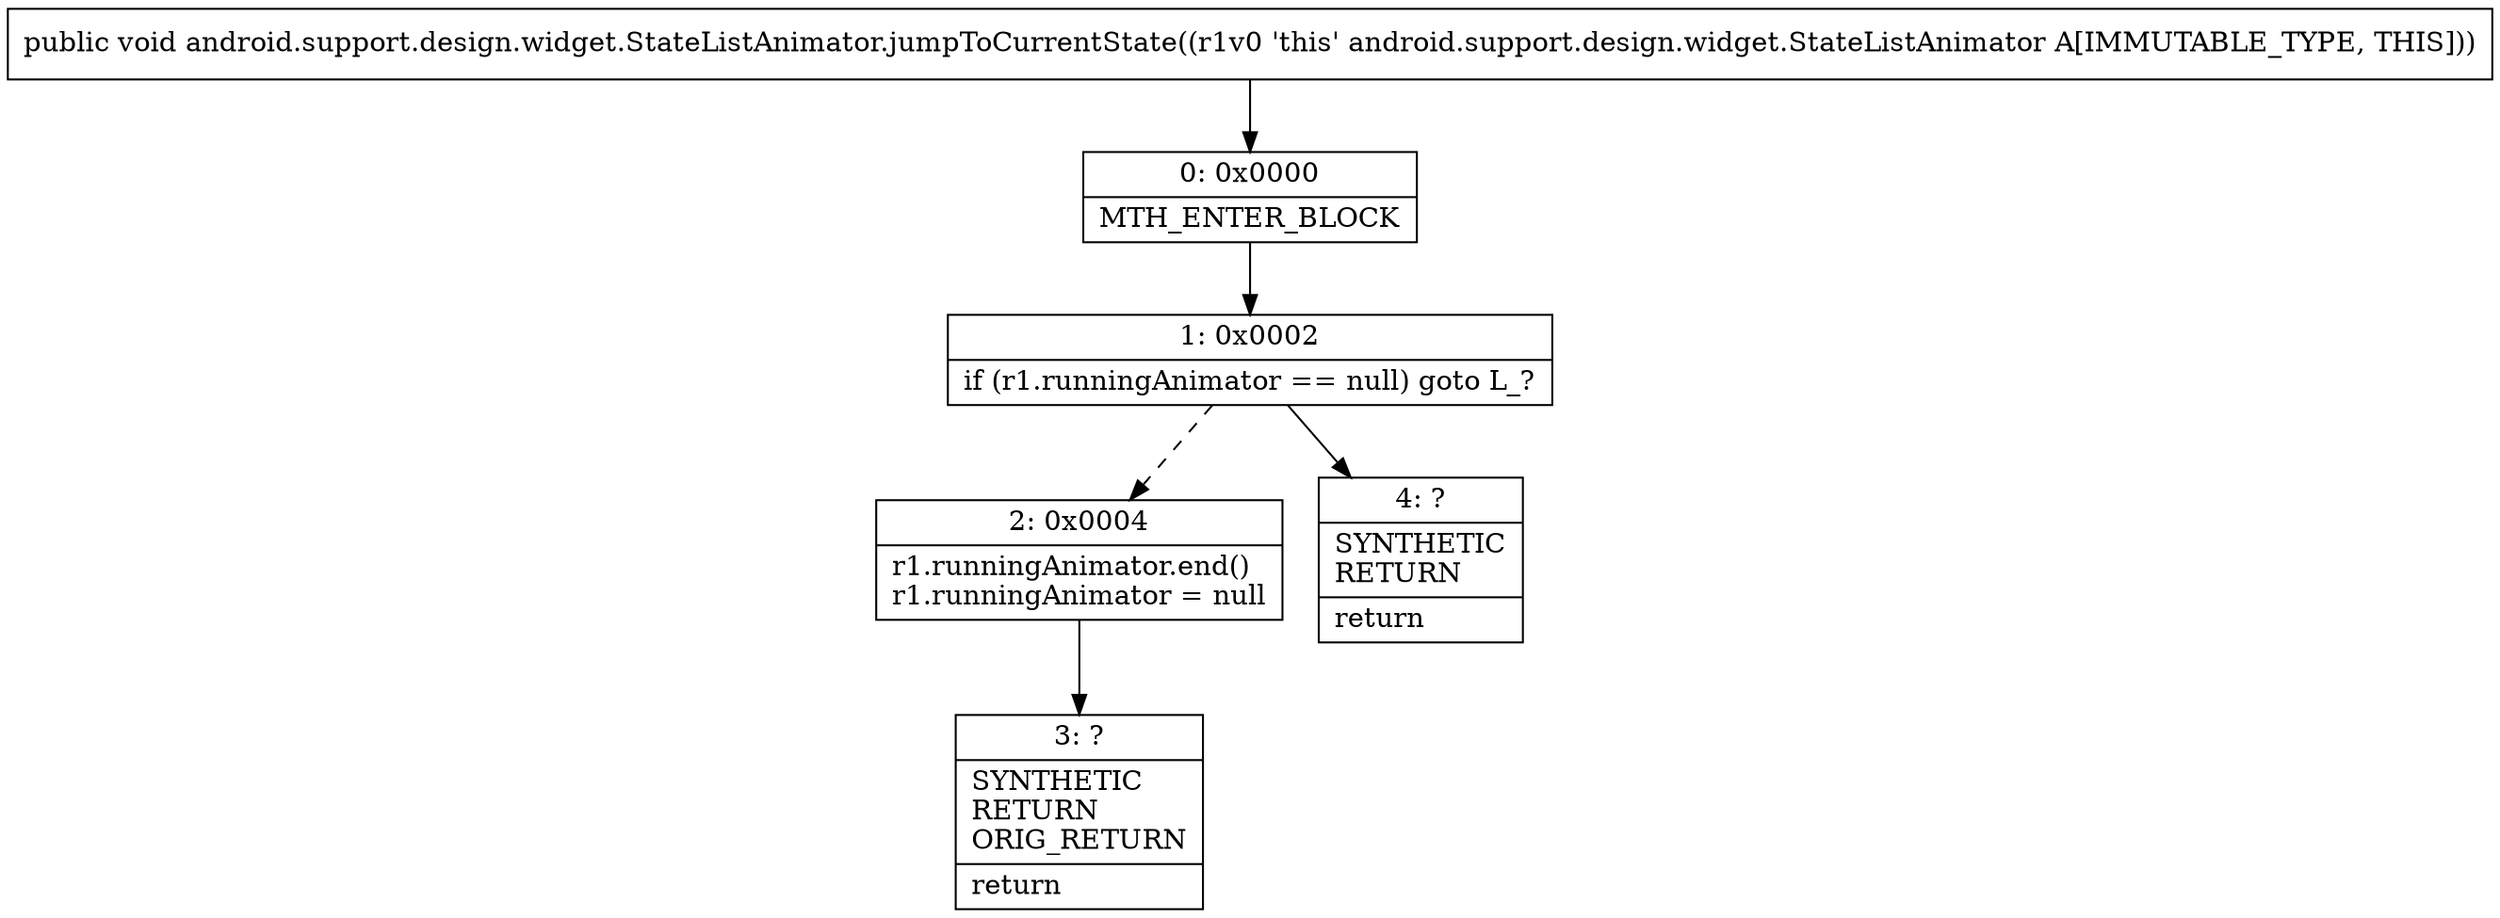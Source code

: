 digraph "CFG forandroid.support.design.widget.StateListAnimator.jumpToCurrentState()V" {
Node_0 [shape=record,label="{0\:\ 0x0000|MTH_ENTER_BLOCK\l}"];
Node_1 [shape=record,label="{1\:\ 0x0002|if (r1.runningAnimator == null) goto L_?\l}"];
Node_2 [shape=record,label="{2\:\ 0x0004|r1.runningAnimator.end()\lr1.runningAnimator = null\l}"];
Node_3 [shape=record,label="{3\:\ ?|SYNTHETIC\lRETURN\lORIG_RETURN\l|return\l}"];
Node_4 [shape=record,label="{4\:\ ?|SYNTHETIC\lRETURN\l|return\l}"];
MethodNode[shape=record,label="{public void android.support.design.widget.StateListAnimator.jumpToCurrentState((r1v0 'this' android.support.design.widget.StateListAnimator A[IMMUTABLE_TYPE, THIS])) }"];
MethodNode -> Node_0;
Node_0 -> Node_1;
Node_1 -> Node_2[style=dashed];
Node_1 -> Node_4;
Node_2 -> Node_3;
}

